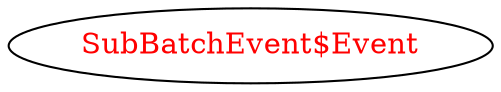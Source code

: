 digraph dependencyGraph {
 concentrate=true;
 ranksep="2.0";
 rankdir="LR"; 
 splines="ortho";
"SubBatchEvent$Event" [fontcolor="red"];
}